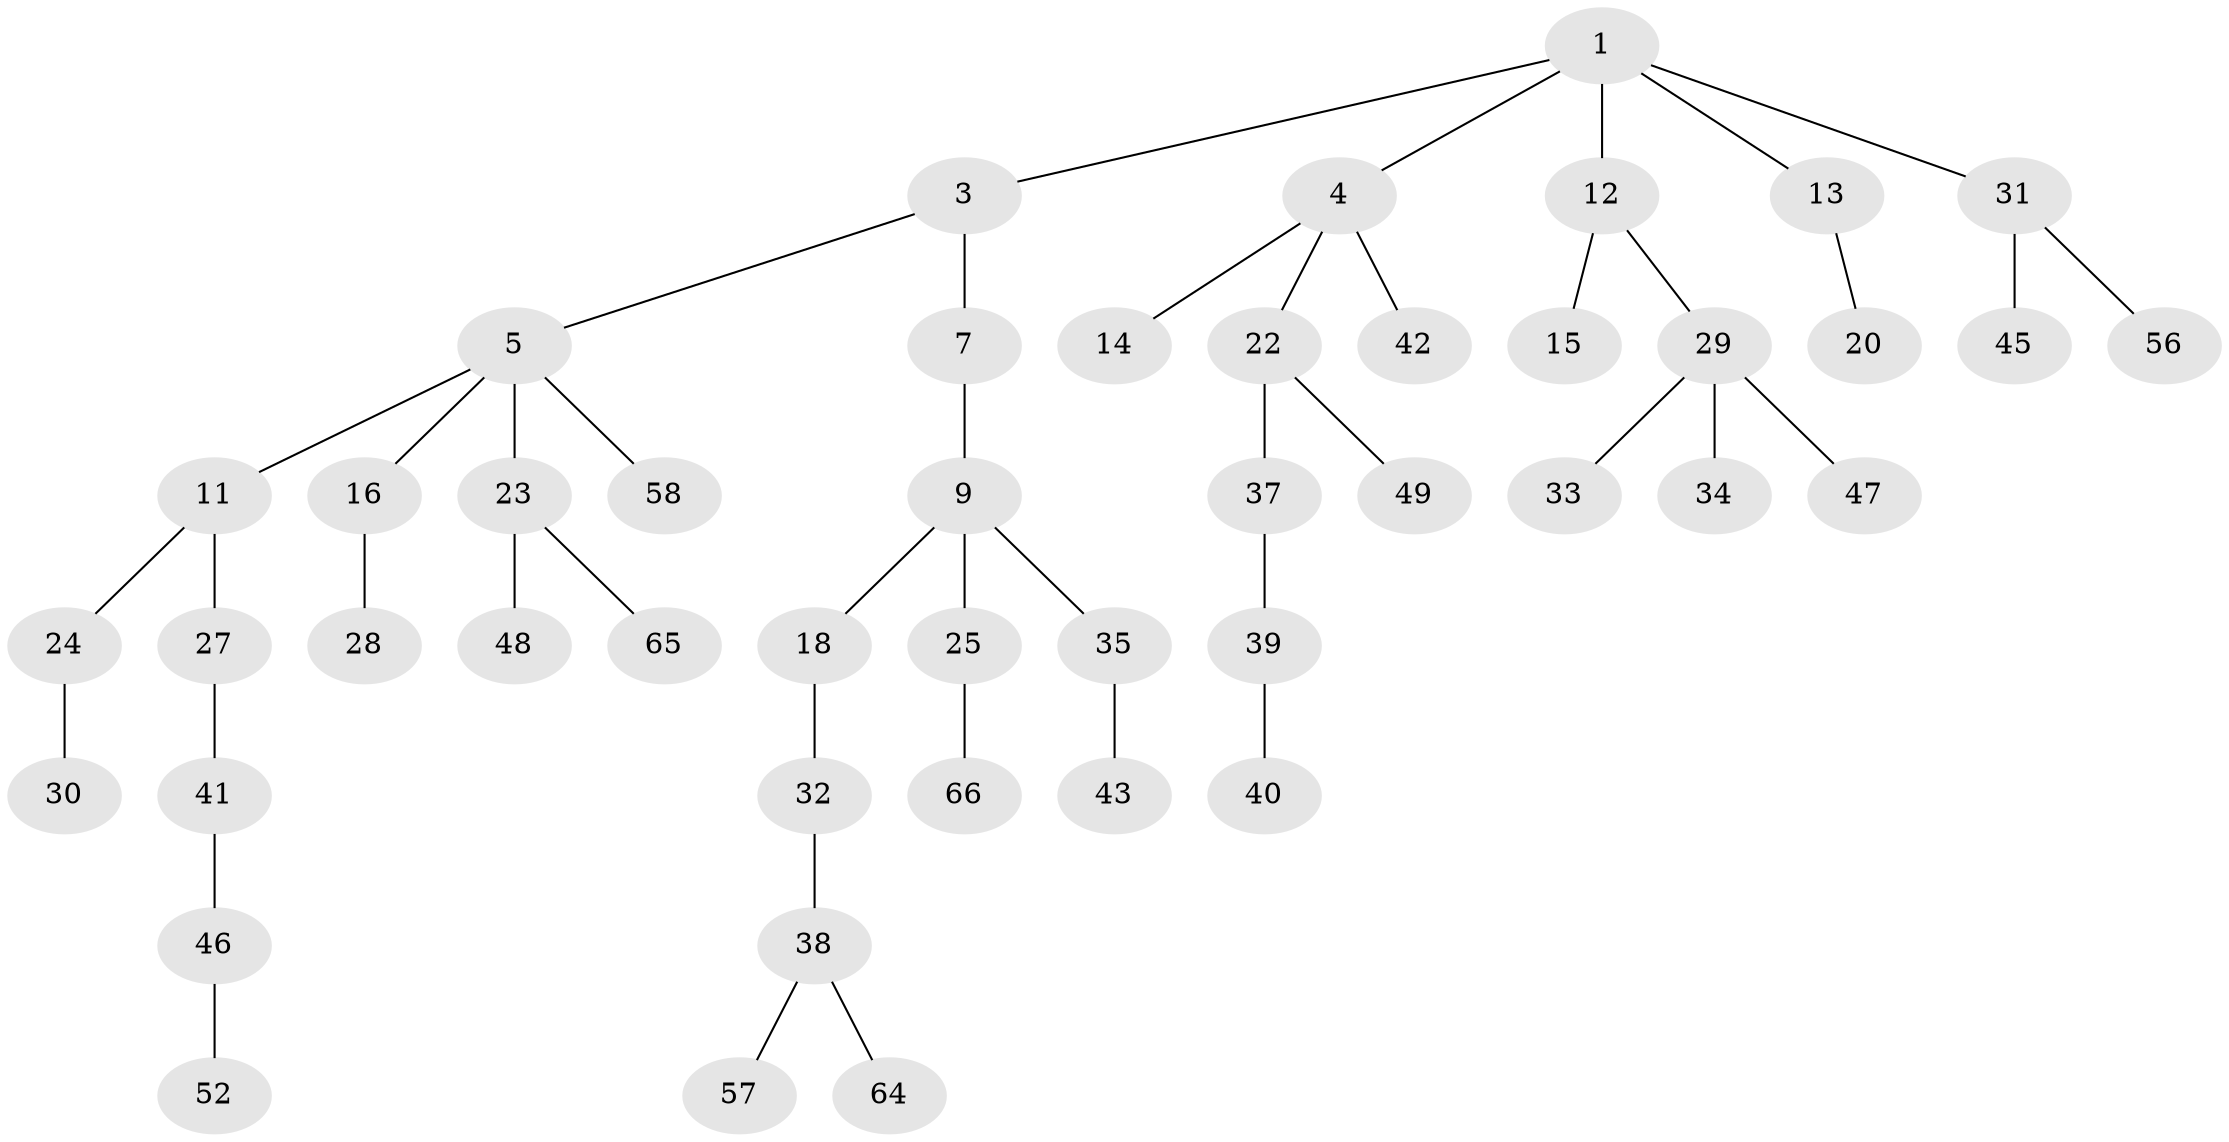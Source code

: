 // original degree distribution, {4: 0.06060606060606061, 3: 0.24242424242424243, 2: 0.24242424242424243, 5: 0.015151515151515152, 1: 0.4393939393939394}
// Generated by graph-tools (version 1.1) at 2025/19/03/04/25 18:19:26]
// undirected, 46 vertices, 45 edges
graph export_dot {
graph [start="1"]
  node [color=gray90,style=filled];
  1 [super="+2"];
  3 [super="+6"];
  4 [super="+10"];
  5 [super="+8"];
  7;
  9 [super="+44"];
  11;
  12;
  13;
  14;
  15 [super="+21+17"];
  16 [super="+19"];
  18 [super="+53"];
  20 [super="+55+26"];
  22;
  23;
  24;
  25;
  27;
  28 [super="+50+36"];
  29;
  30;
  31;
  32;
  33;
  34 [super="+51"];
  35;
  37 [super="+59"];
  38;
  39 [super="+61"];
  40;
  41;
  42 [super="+60"];
  43;
  45;
  46;
  47;
  48;
  49;
  52;
  56;
  57;
  58;
  64;
  65;
  66;
  1 -- 3;
  1 -- 12;
  1 -- 31;
  1 -- 4;
  1 -- 13;
  3 -- 5;
  3 -- 7;
  4 -- 14;
  4 -- 42;
  4 -- 22;
  5 -- 11;
  5 -- 58;
  5 -- 16;
  5 -- 23;
  7 -- 9;
  9 -- 18;
  9 -- 25;
  9 -- 35;
  11 -- 24;
  11 -- 27;
  12 -- 15;
  12 -- 29;
  13 -- 20;
  16 -- 28;
  18 -- 32;
  22 -- 37;
  22 -- 49;
  23 -- 48;
  23 -- 65;
  24 -- 30;
  25 -- 66;
  27 -- 41;
  29 -- 33;
  29 -- 34;
  29 -- 47;
  31 -- 45;
  31 -- 56;
  32 -- 38;
  35 -- 43;
  37 -- 39;
  38 -- 57;
  38 -- 64;
  39 -- 40;
  41 -- 46;
  46 -- 52;
}
